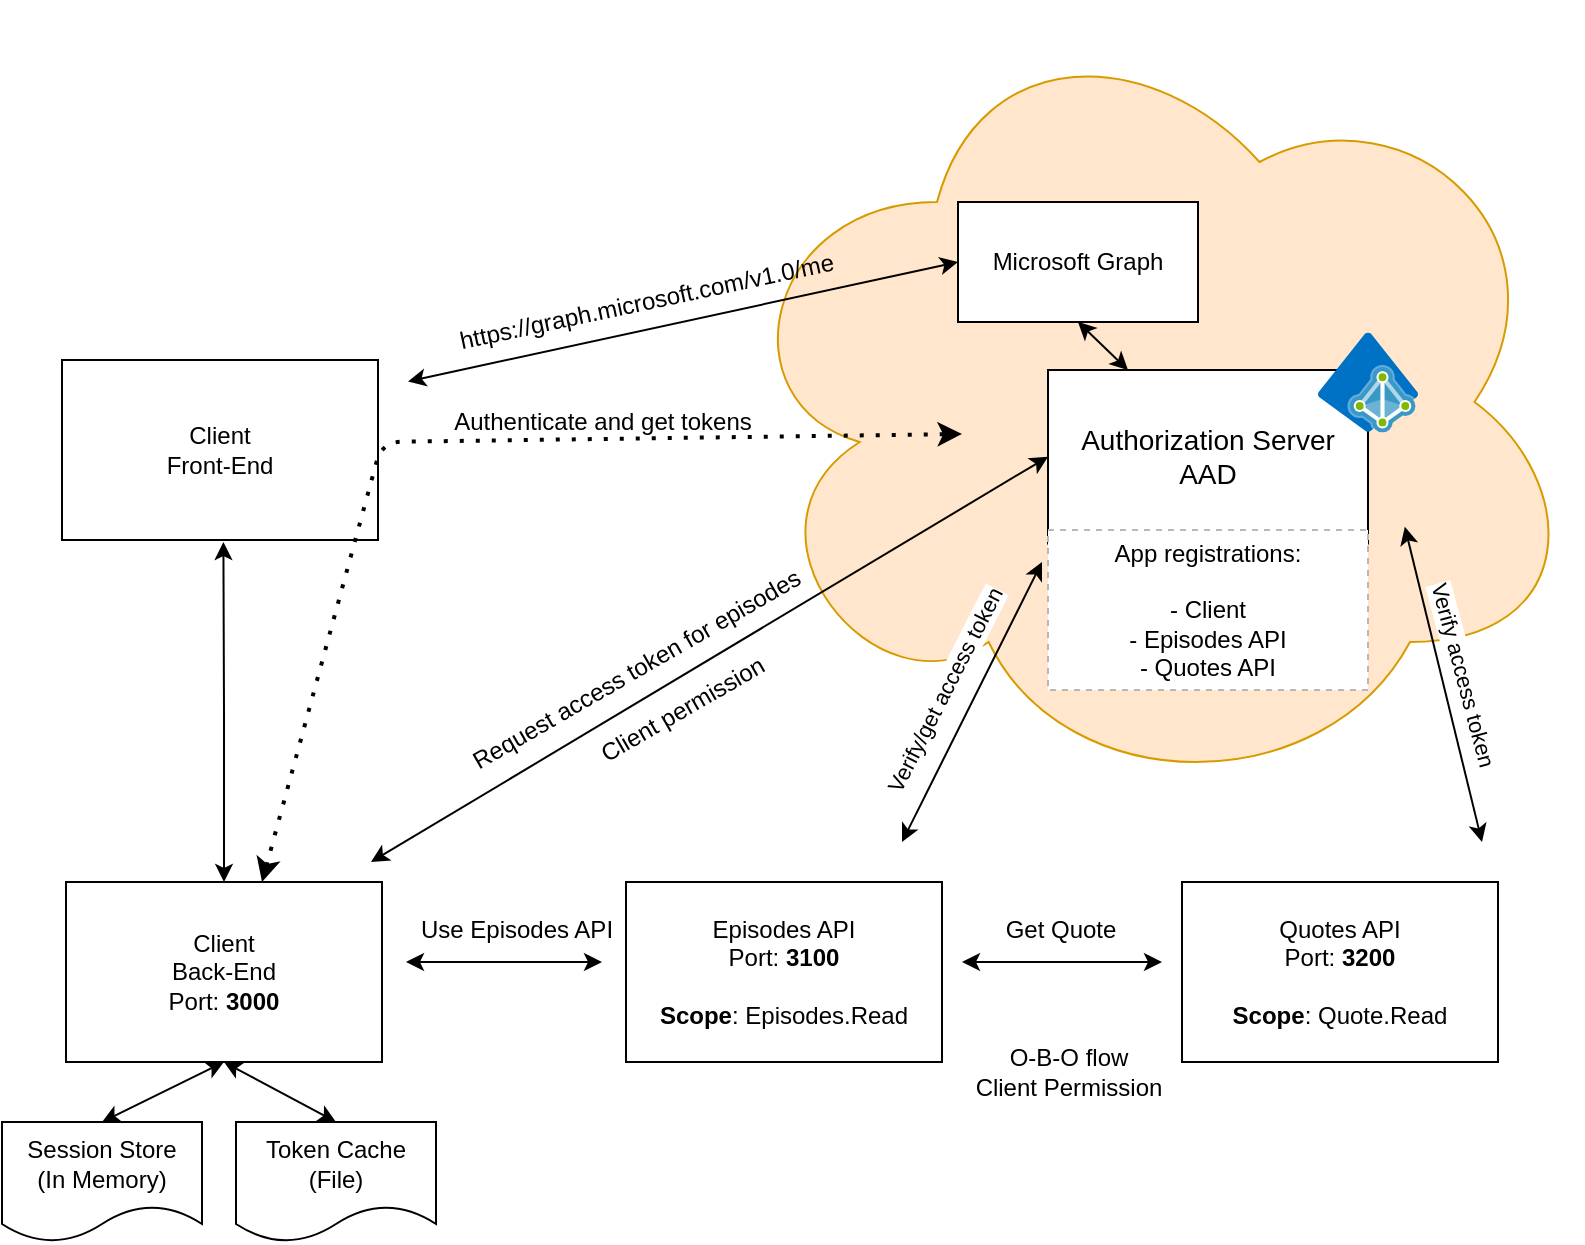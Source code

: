<mxfile version="19.0.3" type="device"><diagram name="pawa-scenario" id="JtlzuE0XPmVitkYZBdSv"><mxGraphModel dx="1229" dy="1935" grid="1" gridSize="10" guides="1" tooltips="1" connect="1" arrows="1" fold="1" page="1" pageScale="1" pageWidth="1169" pageHeight="827" math="0" shadow="0"><root><mxCell id="QzZDk1Zwpj3Aeh2ymNzi-0"/><mxCell id="QzZDk1Zwpj3Aeh2ymNzi-1" style="" parent="QzZDk1Zwpj3Aeh2ymNzi-0"/><mxCell id="QzZDk1Zwpj3Aeh2ymNzi-2" value="" style="ellipse;shape=cloud;whiteSpace=wrap;html=1;shadow=0;strokeColor=#d79b00;fillColor=#ffe6cc;" parent="QzZDk1Zwpj3Aeh2ymNzi-1" vertex="1"><mxGeometry x="490" y="-730" width="430" height="400" as="geometry"/></mxCell><mxCell id="QzZDk1Zwpj3Aeh2ymNzi-3" value="Client&lt;br&gt;Front-End" style="rounded=0;whiteSpace=wrap;html=1;" parent="QzZDk1Zwpj3Aeh2ymNzi-1" vertex="1"><mxGeometry x="160" y="-551" width="158" height="90" as="geometry"/></mxCell><mxCell id="QzZDk1Zwpj3Aeh2ymNzi-6" value="&lt;font style=&quot;font-size: 14px&quot;&gt;Authorization Server&lt;br&gt;AAD&lt;br&gt;&lt;/font&gt;" style="rounded=0;whiteSpace=wrap;html=1;" parent="QzZDk1Zwpj3Aeh2ymNzi-1" vertex="1"><mxGeometry x="653" y="-546" width="160" height="86.75" as="geometry"/></mxCell><mxCell id="QzZDk1Zwpj3Aeh2ymNzi-7" value="" style="aspect=fixed;html=1;points=[];align=center;image;fontSize=12;image=img/lib/mscae/Azure_AD_Domain_Services.svg;fillColor=#000000;" parent="QzZDk1Zwpj3Aeh2ymNzi-1" vertex="1"><mxGeometry x="788" y="-564.75" width="50" height="50" as="geometry"/></mxCell><object label="" id="QzZDk1Zwpj3Aeh2ymNzi-8"><mxCell style="edgeStyle=orthogonalEdgeStyle;rounded=0;orthogonalLoop=1;jettySize=auto;html=1;startArrow=classic;startFill=1;" parent="QzZDk1Zwpj3Aeh2ymNzi-1" source="QzZDk1Zwpj3Aeh2ymNzi-9" edge="1"><mxGeometry relative="1" as="geometry"><mxPoint x="240.7" y="-460" as="targetPoint"/></mxGeometry></mxCell></object><mxCell id="QzZDk1Zwpj3Aeh2ymNzi-9" value="Client&lt;br&gt;Back-End&lt;br&gt;Port: &lt;b&gt;3000&lt;/b&gt;" style="rounded=0;whiteSpace=wrap;html=1;" parent="QzZDk1Zwpj3Aeh2ymNzi-1" vertex="1"><mxGeometry x="162" y="-290" width="158" height="90" as="geometry"/></mxCell><mxCell id="QzZDk1Zwpj3Aeh2ymNzi-10" value="Episodes API&lt;br&gt;Port: &lt;b&gt;3100&lt;/b&gt;&lt;br&gt;&lt;br&gt;&lt;b&gt;Scope&lt;/b&gt;: Episodes.Read" style="rounded=0;whiteSpace=wrap;html=1;" parent="QzZDk1Zwpj3Aeh2ymNzi-1" vertex="1"><mxGeometry x="442" y="-290" width="158" height="90" as="geometry"/></mxCell><mxCell id="QzZDk1Zwpj3Aeh2ymNzi-12" value="App registrations:&lt;br&gt;&lt;br&gt;- Client&lt;br&gt;- Episodes API&lt;br&gt;- Quotes API" style="rounded=0;whiteSpace=wrap;html=1;shadow=0;align=center;strokeColor=#B8B8B8;dashed=1;" parent="QzZDk1Zwpj3Aeh2ymNzi-1" vertex="1"><mxGeometry x="653" y="-466" width="160" height="80" as="geometry"/></mxCell><mxCell id="QzZDk1Zwpj3Aeh2ymNzi-14" value="" style="endArrow=classic;startArrow=classic;html=1;" parent="QzZDk1Zwpj3Aeh2ymNzi-1" edge="1"><mxGeometry width="50" height="50" relative="1" as="geometry"><mxPoint x="430" y="-250" as="sourcePoint"/><mxPoint x="332" y="-250" as="targetPoint"/></mxGeometry></mxCell><mxCell id="QzZDk1Zwpj3Aeh2ymNzi-15" value="" style="endArrow=classic;startArrow=classic;html=1;" parent="QzZDk1Zwpj3Aeh2ymNzi-1" edge="1"><mxGeometry width="50" height="50" relative="1" as="geometry"><mxPoint x="580" y="-310" as="sourcePoint"/><mxPoint x="650" y="-450" as="targetPoint"/></mxGeometry></mxCell><mxCell id="QzZDk1Zwpj3Aeh2ymNzi-16" value="Verify/get access token" style="edgeLabel;html=1;align=center;verticalAlign=middle;resizable=0;points=[];rotation=297;" parent="QzZDk1Zwpj3Aeh2ymNzi-15" vertex="1" connectable="0"><mxGeometry x="-0.249" y="-1" relative="1" as="geometry"><mxPoint x="-6.28" y="-23.68" as="offset"/></mxGeometry></mxCell><mxCell id="QzZDk1Zwpj3Aeh2ymNzi-17" value="Authenticate and get tokens" style="text;html=1;align=center;verticalAlign=middle;resizable=0;points=[];autosize=1;" parent="QzZDk1Zwpj3Aeh2ymNzi-1" vertex="1"><mxGeometry x="350" y="-530" width="160" height="20" as="geometry"/></mxCell><mxCell id="QzZDk1Zwpj3Aeh2ymNzi-18" value="Use Episodes API" style="text;html=1;align=center;verticalAlign=middle;resizable=0;points=[];autosize=1;rotation=0;" parent="QzZDk1Zwpj3Aeh2ymNzi-1" vertex="1"><mxGeometry x="332" y="-276" width="110" height="20" as="geometry"/></mxCell><mxCell id="QzZDk1Zwpj3Aeh2ymNzi-19" value="Quotes API&lt;br&gt;Port: &lt;b&gt;3200&lt;/b&gt;&lt;br&gt;&lt;br&gt;&lt;b&gt;Scope&lt;/b&gt;: Quote.Read" style="rounded=0;whiteSpace=wrap;html=1;" parent="QzZDk1Zwpj3Aeh2ymNzi-1" vertex="1"><mxGeometry x="720" y="-290" width="158" height="90" as="geometry"/></mxCell><mxCell id="QzZDk1Zwpj3Aeh2ymNzi-21" value="" style="endArrow=classic;startArrow=classic;html=1;" parent="QzZDk1Zwpj3Aeh2ymNzi-1" edge="1"><mxGeometry width="50" height="50" relative="1" as="geometry"><mxPoint x="710" y="-250" as="sourcePoint"/><mxPoint x="610" y="-250" as="targetPoint"/></mxGeometry></mxCell><mxCell id="QzZDk1Zwpj3Aeh2ymNzi-22" value="Get Quote" style="text;html=1;resizable=0;autosize=1;align=center;verticalAlign=middle;points=[];fillColor=none;strokeColor=none;rounded=0;" parent="QzZDk1Zwpj3Aeh2ymNzi-1" vertex="1"><mxGeometry x="624" y="-276" width="70" height="20" as="geometry"/></mxCell><mxCell id="QzZDk1Zwpj3Aeh2ymNzi-23" value="" style="endArrow=classic;startArrow=classic;html=1;entryX=0.794;entryY=0.656;entryDx=0;entryDy=0;entryPerimeter=0;" parent="QzZDk1Zwpj3Aeh2ymNzi-1" target="QzZDk1Zwpj3Aeh2ymNzi-2" edge="1"><mxGeometry width="50" height="50" relative="1" as="geometry"><mxPoint x="870" y="-310" as="sourcePoint"/><mxPoint x="940" y="-450" as="targetPoint"/></mxGeometry></mxCell><mxCell id="QzZDk1Zwpj3Aeh2ymNzi-24" value="Verify access token" style="edgeLabel;html=1;align=center;verticalAlign=middle;resizable=0;points=[];rotation=75;" parent="QzZDk1Zwpj3Aeh2ymNzi-23" vertex="1" connectable="0"><mxGeometry x="-0.249" y="-1" relative="1" as="geometry"><mxPoint x="3.93" y="-24.39" as="offset"/></mxGeometry></mxCell><mxCell id="QzZDk1Zwpj3Aeh2ymNzi-25" value="O-B-O flow&lt;br&gt;Client Permission" style="text;html=1;resizable=0;autosize=1;align=center;verticalAlign=middle;points=[];fillColor=none;strokeColor=none;rounded=0;" parent="QzZDk1Zwpj3Aeh2ymNzi-1" vertex="1"><mxGeometry x="608" y="-210" width="110" height="30" as="geometry"/></mxCell><mxCell id="ucCi3A2Ku_QnUo_lPlsH-2" value="Microsoft Graph" style="rounded=0;whiteSpace=wrap;html=1;" parent="QzZDk1Zwpj3Aeh2ymNzi-1" vertex="1"><mxGeometry x="608" y="-630" width="120" height="60" as="geometry"/></mxCell><mxCell id="ucCi3A2Ku_QnUo_lPlsH-3" value="" style="endArrow=classic;startArrow=classic;html=1;entryX=0;entryY=0.5;entryDx=0;entryDy=0;" parent="QzZDk1Zwpj3Aeh2ymNzi-1" target="ucCi3A2Ku_QnUo_lPlsH-2" edge="1"><mxGeometry width="50" height="50" relative="1" as="geometry"><mxPoint x="333" y="-540.25" as="sourcePoint"/><mxPoint x="653" y="-540.25" as="targetPoint"/></mxGeometry></mxCell><mxCell id="ucCi3A2Ku_QnUo_lPlsH-4" value="&lt;span class=&quot;pl-s&quot;&gt;https://graph.microsoft.com/v1.0/me&lt;/span&gt;" style="text;html=1;align=center;verticalAlign=middle;resizable=0;points=[];autosize=1;rotation=348;" parent="QzZDk1Zwpj3Aeh2ymNzi-1" vertex="1"><mxGeometry x="347" y="-590" width="210" height="20" as="geometry"/></mxCell><mxCell id="ucCi3A2Ku_QnUo_lPlsH-5" value="" style="endArrow=classic;startArrow=classic;html=1;entryX=0.5;entryY=1;entryDx=0;entryDy=0;exitX=0.25;exitY=0;exitDx=0;exitDy=0;" parent="QzZDk1Zwpj3Aeh2ymNzi-1" source="QzZDk1Zwpj3Aeh2ymNzi-6" target="ucCi3A2Ku_QnUo_lPlsH-2" edge="1"><mxGeometry width="50" height="50" relative="1" as="geometry"><mxPoint x="343" y="-530.25" as="sourcePoint"/><mxPoint x="618" y="-590" as="targetPoint"/></mxGeometry></mxCell><mxCell id="sQAZmQZODa4xmPJ2I71l-0" value="" style="shape=image;verticalLabelPosition=bottom;labelBackgroundColor=#ffffff;verticalAlign=top;aspect=fixed;imageAspect=0;image=https://upload.wikimedia.org/wikipedia/commons/f/ff/Mozilla_Firefox_logo_2013.png;" parent="QzZDk1Zwpj3Aeh2ymNzi-1" vertex="1"><mxGeometry x="130" y="-570" width="55" height="55" as="geometry"/></mxCell><mxCell id="bC0S00ZObfVK0BHpFBW8-0" value="" style="shape=image;verticalLabelPosition=bottom;labelBackgroundColor=#ffffff;verticalAlign=top;aspect=fixed;imageAspect=0;image=https://carboncloud.co.uk/wp-content/uploads/2016/10/office-365-cloud-logo-centred-300x200.png;" parent="QzZDk1Zwpj3Aeh2ymNzi-1" vertex="1"><mxGeometry x="605" y="-680" width="120" height="80" as="geometry"/></mxCell><mxCell id="O5jLbA6nAE77z_uJeRnq-0" value="" style="endArrow=classic;dashed=1;html=1;dashPattern=1 3;strokeWidth=2;strokeColor=#000000;startArrow=classic;startFill=1;endFill=1;" parent="QzZDk1Zwpj3Aeh2ymNzi-1" edge="1"><mxGeometry width="50" height="50" relative="1" as="geometry"><mxPoint x="260" y="-290" as="sourcePoint"/><mxPoint x="610" y="-514" as="targetPoint"/><Array as="points"><mxPoint x="320" y="-510"/></Array></mxGeometry></mxCell><mxCell id="O5jLbA6nAE77z_uJeRnq-5" value="" style="endArrow=classic;startArrow=classic;html=1;entryX=0;entryY=0.5;entryDx=0;entryDy=0;" parent="QzZDk1Zwpj3Aeh2ymNzi-1" target="QzZDk1Zwpj3Aeh2ymNzi-6" edge="1"><mxGeometry width="50" height="50" relative="1" as="geometry"><mxPoint x="314.5" y="-300" as="sourcePoint"/><mxPoint x="589.5" y="-359.75" as="targetPoint"/></mxGeometry></mxCell><mxCell id="O5jLbA6nAE77z_uJeRnq-6" value="Request access token for episodes" style="text;html=1;align=center;verticalAlign=middle;resizable=0;points=[];autosize=1;rotation=-30;" parent="QzZDk1Zwpj3Aeh2ymNzi-1" vertex="1"><mxGeometry x="347" y="-406" width="200" height="20" as="geometry"/></mxCell><mxCell id="O5jLbA6nAE77z_uJeRnq-7" value="Client permission" style="text;html=1;align=center;verticalAlign=middle;resizable=0;points=[];autosize=1;rotation=-30;" parent="QzZDk1Zwpj3Aeh2ymNzi-1" vertex="1"><mxGeometry x="415" y="-386" width="110" height="20" as="geometry"/></mxCell><mxCell id="w9TGv7sOL-vh5SNdGKqc-1" value="Token Cache&lt;br&gt;(File)" style="shape=document;whiteSpace=wrap;html=1;boundedLbl=1;" vertex="1" parent="QzZDk1Zwpj3Aeh2ymNzi-1"><mxGeometry x="247" y="-170" width="100" height="60" as="geometry"/></mxCell><mxCell id="w9TGv7sOL-vh5SNdGKqc-2" value="Session Store&lt;br&gt;(In Memory)" style="shape=document;whiteSpace=wrap;html=1;boundedLbl=1;" vertex="1" parent="QzZDk1Zwpj3Aeh2ymNzi-1"><mxGeometry x="130" y="-170" width="100" height="60" as="geometry"/></mxCell><mxCell id="w9TGv7sOL-vh5SNdGKqc-4" value="" style="endArrow=classic;startArrow=classic;html=1;rounded=0;entryX=0.5;entryY=1;entryDx=0;entryDy=0;" edge="1" parent="QzZDk1Zwpj3Aeh2ymNzi-1" target="QzZDk1Zwpj3Aeh2ymNzi-9"><mxGeometry width="50" height="50" relative="1" as="geometry"><mxPoint x="180" y="-170" as="sourcePoint"/><mxPoint x="230" y="-220" as="targetPoint"/></mxGeometry></mxCell><mxCell id="w9TGv7sOL-vh5SNdGKqc-5" value="" style="endArrow=classic;startArrow=classic;html=1;rounded=0;entryX=0.5;entryY=1;entryDx=0;entryDy=0;exitX=0.5;exitY=0;exitDx=0;exitDy=0;" edge="1" parent="QzZDk1Zwpj3Aeh2ymNzi-1" source="w9TGv7sOL-vh5SNdGKqc-1" target="QzZDk1Zwpj3Aeh2ymNzi-9"><mxGeometry width="50" height="50" relative="1" as="geometry"><mxPoint x="190" y="-160" as="sourcePoint"/><mxPoint x="251" y="-190" as="targetPoint"/></mxGeometry></mxCell><mxCell id="w9TGv7sOL-vh5SNdGKqc-6" value="The Scenario Flow" visible="0" parent="QzZDk1Zwpj3Aeh2ymNzi-0"/><mxCell id="w9TGv7sOL-vh5SNdGKqc-60" value="1" style="ellipse;whiteSpace=wrap;html=1;aspect=fixed;strokeWidth=2;fontFamily=Tahoma;spacingBottom=4;spacingRight=2;strokeColor=#82b366;fillColor=#d5e8d4;" vertex="1" parent="w9TGv7sOL-vh5SNdGKqc-6"><mxGeometry x="620" y="-534.75" width="20" height="20" as="geometry"/></mxCell><mxCell id="w9TGv7sOL-vh5SNdGKqc-61" value="3" style="ellipse;whiteSpace=wrap;html=1;aspect=fixed;strokeWidth=2;fontFamily=Tahoma;spacingBottom=4;spacingRight=2;strokeColor=#82b366;fillColor=#d5e8d4;" vertex="1" parent="w9TGv7sOL-vh5SNdGKqc-6"><mxGeometry x="410" y="-300" width="20" height="20" as="geometry"/></mxCell><mxCell id="w9TGv7sOL-vh5SNdGKqc-62" value="4" style="ellipse;whiteSpace=wrap;html=1;aspect=fixed;strokeWidth=2;fontFamily=Tahoma;spacingBottom=4;spacingRight=2;strokeColor=#82b366;fillColor=#d5e8d4;" vertex="1" parent="w9TGv7sOL-vh5SNdGKqc-6"><mxGeometry x="570" y="-276" width="20" height="20" as="geometry"/></mxCell><mxCell id="w9TGv7sOL-vh5SNdGKqc-63" value="5" style="ellipse;whiteSpace=wrap;html=1;aspect=fixed;strokeWidth=2;fontFamily=Tahoma;spacingBottom=4;spacingRight=2;strokeColor=#82b366;fillColor=#d5e8d4;" vertex="1" parent="w9TGv7sOL-vh5SNdGKqc-6"><mxGeometry x="620" y="-461" width="20" height="20" as="geometry"/></mxCell><mxCell id="w9TGv7sOL-vh5SNdGKqc-64" value="6" style="ellipse;whiteSpace=wrap;html=1;aspect=fixed;strokeWidth=2;fontFamily=Tahoma;spacingBottom=4;spacingRight=2;strokeColor=#82b366;fillColor=#d5e8d4;" vertex="1" parent="w9TGv7sOL-vh5SNdGKqc-6"><mxGeometry x="600" y="-330" width="20" height="20" as="geometry"/></mxCell><mxCell id="w9TGv7sOL-vh5SNdGKqc-65" value="7" style="ellipse;whiteSpace=wrap;html=1;aspect=fixed;strokeWidth=2;fontFamily=Tahoma;spacingBottom=4;spacingRight=2;strokeColor=#82b366;fillColor=#d5e8d4;" vertex="1" parent="w9TGv7sOL-vh5SNdGKqc-6"><mxGeometry x="694" y="-286" width="20" height="20" as="geometry"/></mxCell><mxCell id="w9TGv7sOL-vh5SNdGKqc-66" value="10" style="ellipse;whiteSpace=wrap;html=1;aspect=fixed;strokeWidth=2;fontFamily=Tahoma;spacingBottom=4;spacingRight=2;strokeColor=#82b366;fillColor=#d5e8d4;" vertex="1" parent="w9TGv7sOL-vh5SNdGKqc-6"><mxGeometry x="332" y="-230" width="20" height="20" as="geometry"/></mxCell><mxCell id="w9TGv7sOL-vh5SNdGKqc-67" value="8" style="ellipse;whiteSpace=wrap;html=1;aspect=fixed;strokeWidth=2;fontFamily=Tahoma;spacingBottom=4;spacingRight=2;strokeColor=#82b366;fillColor=#d5e8d4;" vertex="1" parent="w9TGv7sOL-vh5SNdGKqc-6"><mxGeometry x="850" y="-286" width="20" height="20" as="geometry"/></mxCell><mxCell id="w9TGv7sOL-vh5SNdGKqc-68" value="9" style="ellipse;whiteSpace=wrap;html=1;aspect=fixed;strokeWidth=2;fontFamily=Tahoma;spacingBottom=4;spacingRight=2;strokeColor=#82b366;fillColor=#d5e8d4;" vertex="1" parent="w9TGv7sOL-vh5SNdGKqc-6"><mxGeometry x="620" y="-240" width="20" height="20" as="geometry"/></mxCell><mxCell id="w9TGv7sOL-vh5SNdGKqc-69" value="2" style="ellipse;whiteSpace=wrap;html=1;aspect=fixed;strokeWidth=2;fontFamily=Tahoma;spacingBottom=4;spacingRight=2;strokeColor=#82b366;fillColor=#d5e8d4;" vertex="1" parent="w9TGv7sOL-vh5SNdGKqc-6"><mxGeometry x="327" y="-350" width="20" height="20" as="geometry"/></mxCell></root></mxGraphModel></diagram></mxfile>